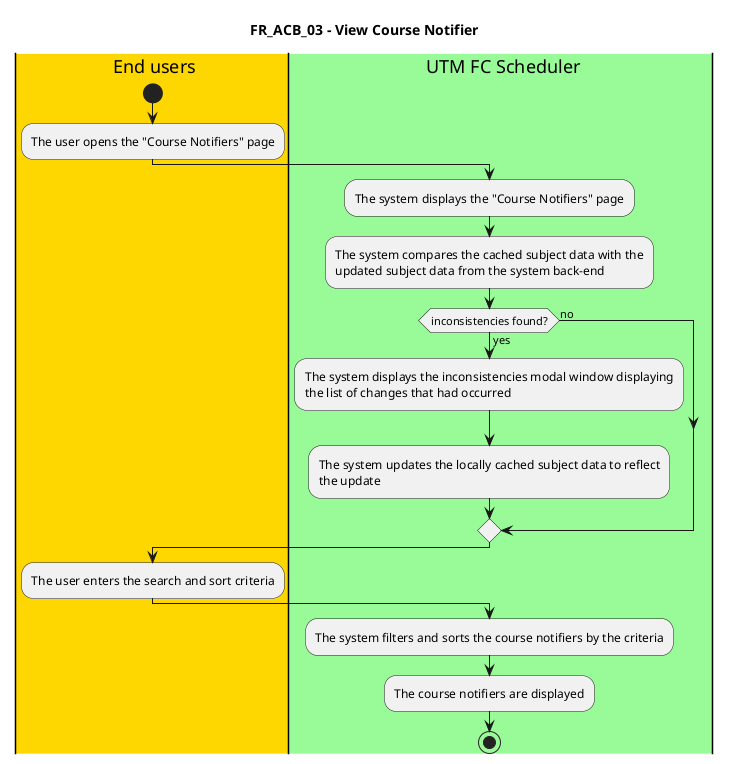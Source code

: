 @startuml FR_ACB_03
title FR_ACB_03 - View Course Notifier


|#gold|eu| End users
|#palegreen|sys| UTM FC Scheduler

|eu|
start
:The user opens the "Course Notifiers" page;

|sys|
:The system displays the "Course Notifiers" page;

:The system compares the cached subject data with the
updated subject data from the system back-end;

if (inconsistencies found?) then (yes)
    :The system displays the inconsistencies modal window displaying
    the list of changes that had occurred;
    :The system updates the locally cached subject data to reflect
    the update;
else (no)
endif;

|eu|
:The user enters the search and sort criteria;

|sys|
:The system filters and sorts the course notifiers by the criteria;
:The course notifiers are displayed;

stop

@enduml
